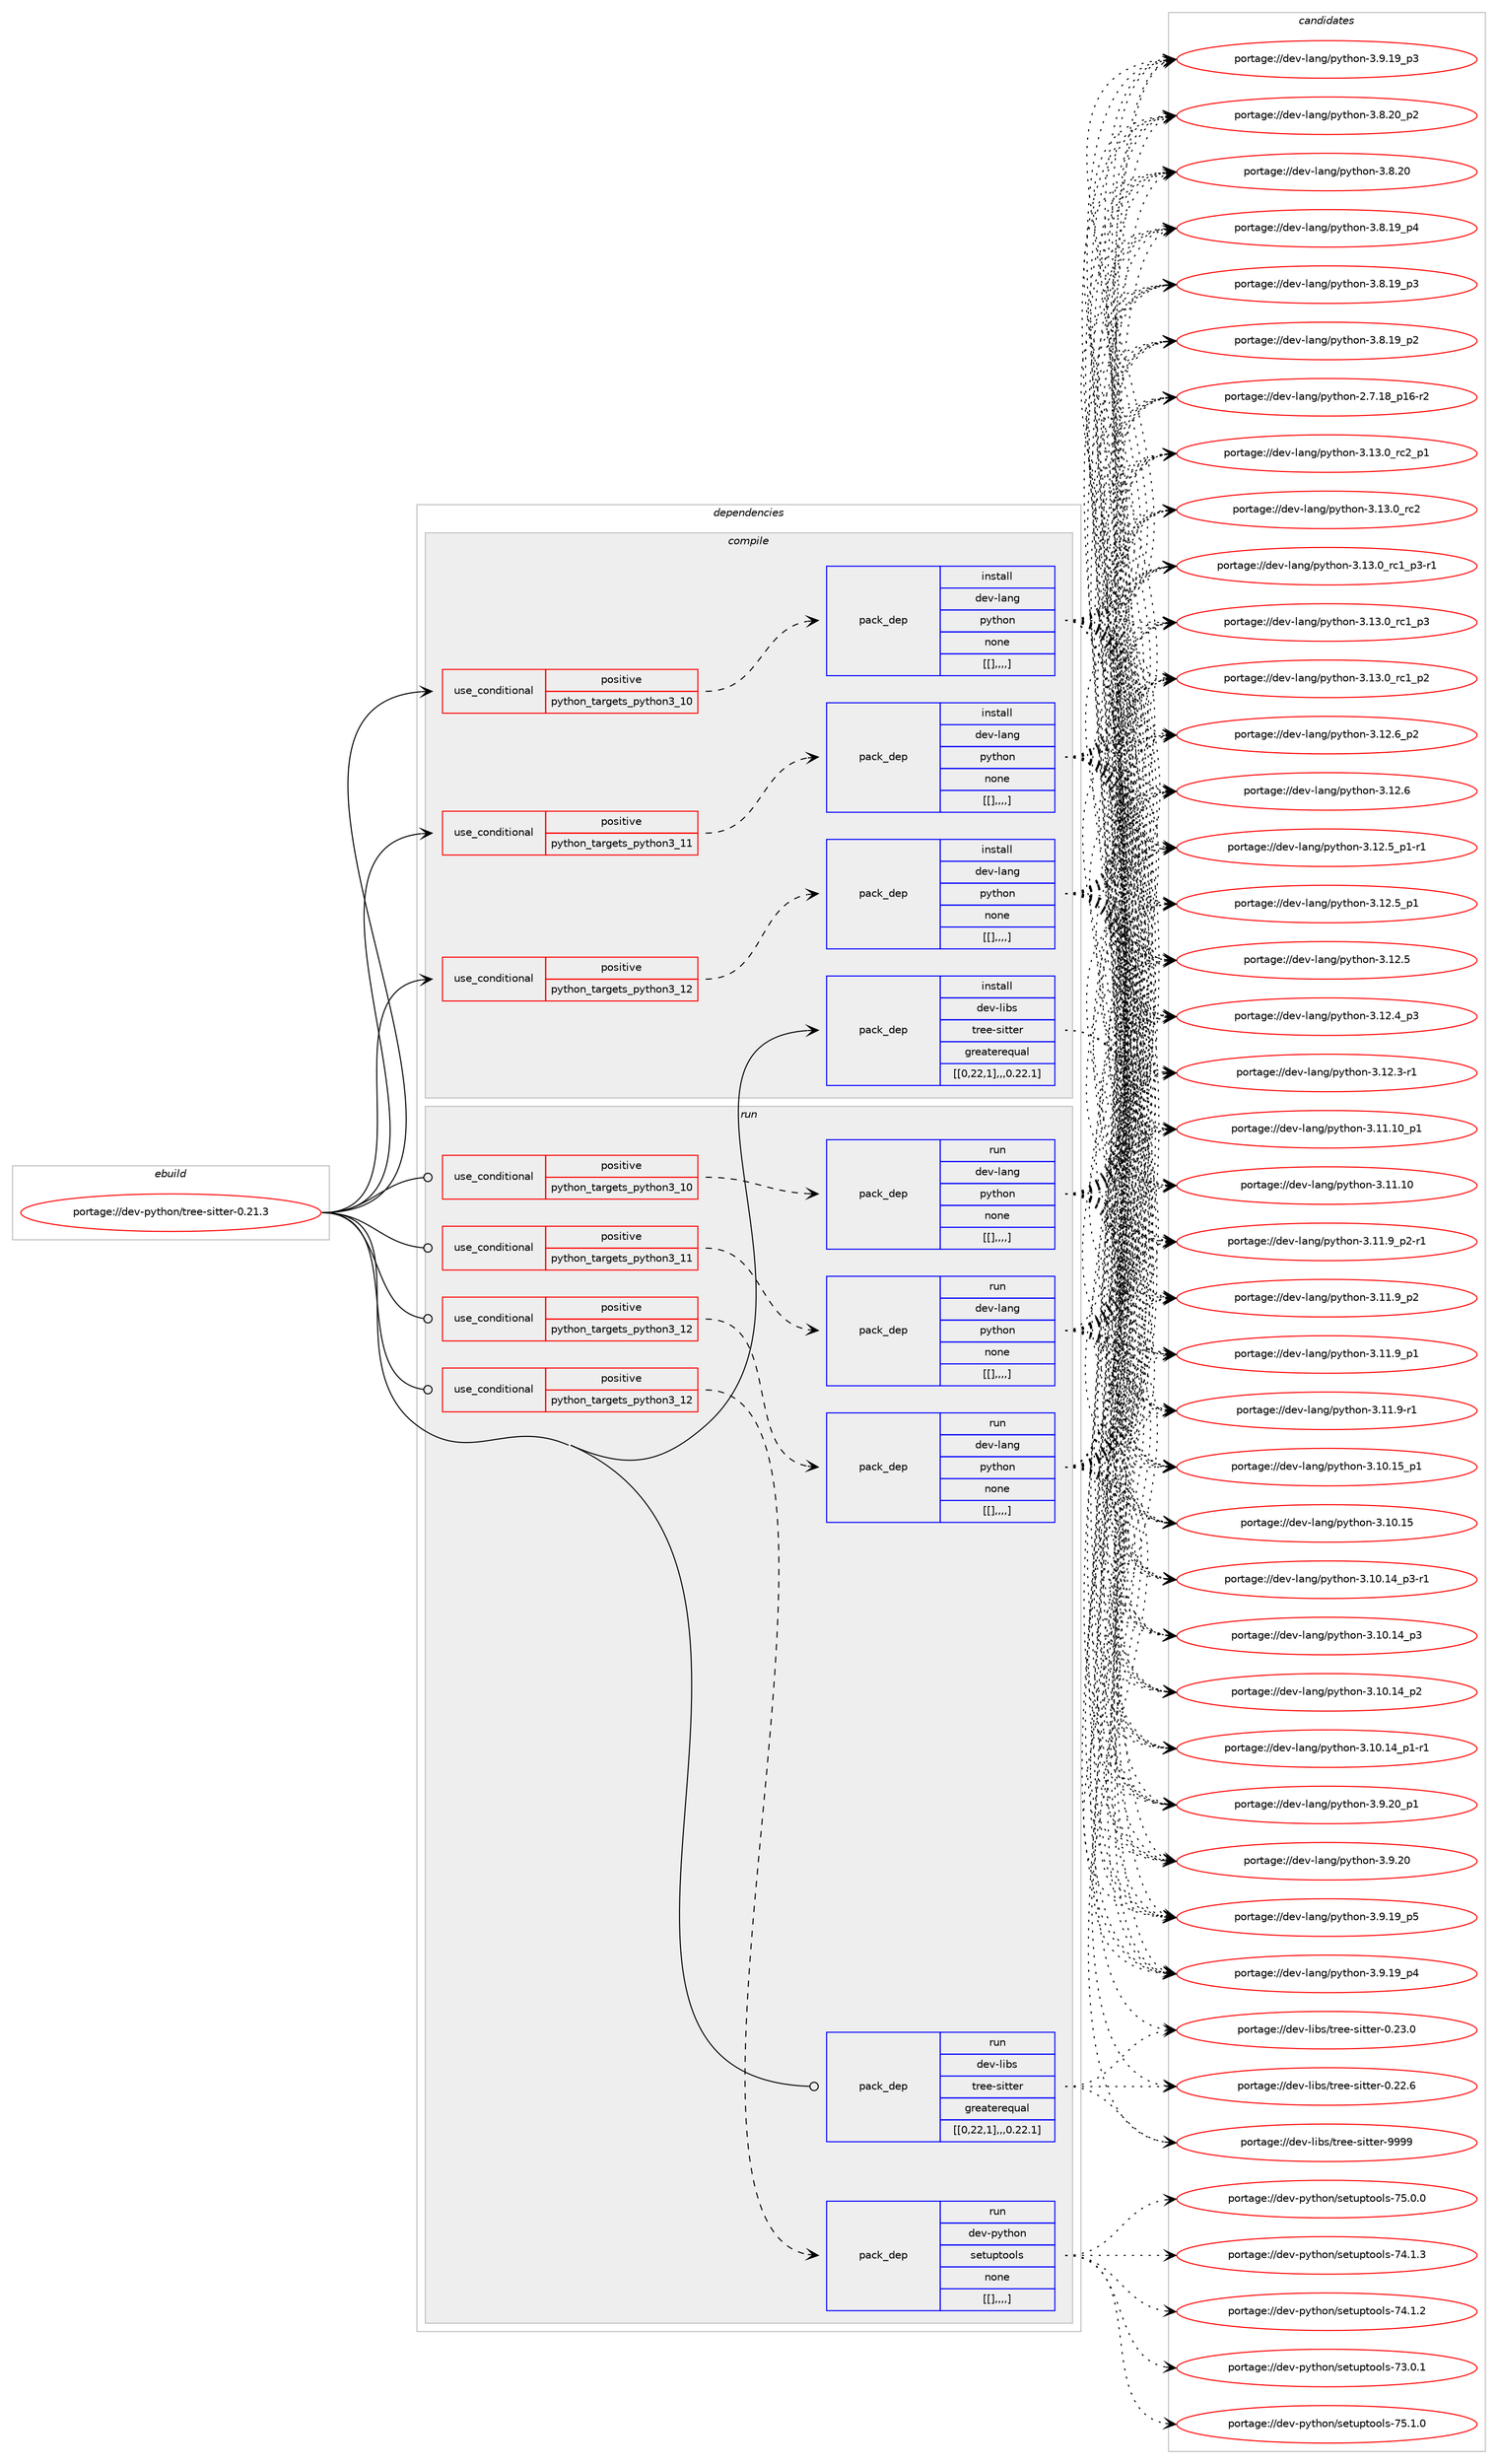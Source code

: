 digraph prolog {

# *************
# Graph options
# *************

newrank=true;
concentrate=true;
compound=true;
graph [rankdir=LR,fontname=Helvetica,fontsize=10,ranksep=1.5];#, ranksep=2.5, nodesep=0.2];
edge  [arrowhead=vee];
node  [fontname=Helvetica,fontsize=10];

# **********
# The ebuild
# **********

subgraph cluster_leftcol {
color=gray;
label=<<i>ebuild</i>>;
id [label="portage://dev-python/tree-sitter-0.21.3", color=red, width=4, href="../dev-python/tree-sitter-0.21.3.svg"];
}

# ****************
# The dependencies
# ****************

subgraph cluster_midcol {
color=gray;
label=<<i>dependencies</i>>;
subgraph cluster_compile {
fillcolor="#eeeeee";
style=filled;
label=<<i>compile</i>>;
subgraph cond42405 {
dependency169484 [label=<<TABLE BORDER="0" CELLBORDER="1" CELLSPACING="0" CELLPADDING="4"><TR><TD ROWSPAN="3" CELLPADDING="10">use_conditional</TD></TR><TR><TD>positive</TD></TR><TR><TD>python_targets_python3_10</TD></TR></TABLE>>, shape=none, color=red];
subgraph pack125816 {
dependency169485 [label=<<TABLE BORDER="0" CELLBORDER="1" CELLSPACING="0" CELLPADDING="4" WIDTH="220"><TR><TD ROWSPAN="6" CELLPADDING="30">pack_dep</TD></TR><TR><TD WIDTH="110">install</TD></TR><TR><TD>dev-lang</TD></TR><TR><TD>python</TD></TR><TR><TD>none</TD></TR><TR><TD>[[],,,,]</TD></TR></TABLE>>, shape=none, color=blue];
}
dependency169484:e -> dependency169485:w [weight=20,style="dashed",arrowhead="vee"];
}
id:e -> dependency169484:w [weight=20,style="solid",arrowhead="vee"];
subgraph cond42406 {
dependency169486 [label=<<TABLE BORDER="0" CELLBORDER="1" CELLSPACING="0" CELLPADDING="4"><TR><TD ROWSPAN="3" CELLPADDING="10">use_conditional</TD></TR><TR><TD>positive</TD></TR><TR><TD>python_targets_python3_11</TD></TR></TABLE>>, shape=none, color=red];
subgraph pack125817 {
dependency169487 [label=<<TABLE BORDER="0" CELLBORDER="1" CELLSPACING="0" CELLPADDING="4" WIDTH="220"><TR><TD ROWSPAN="6" CELLPADDING="30">pack_dep</TD></TR><TR><TD WIDTH="110">install</TD></TR><TR><TD>dev-lang</TD></TR><TR><TD>python</TD></TR><TR><TD>none</TD></TR><TR><TD>[[],,,,]</TD></TR></TABLE>>, shape=none, color=blue];
}
dependency169486:e -> dependency169487:w [weight=20,style="dashed",arrowhead="vee"];
}
id:e -> dependency169486:w [weight=20,style="solid",arrowhead="vee"];
subgraph cond42407 {
dependency169488 [label=<<TABLE BORDER="0" CELLBORDER="1" CELLSPACING="0" CELLPADDING="4"><TR><TD ROWSPAN="3" CELLPADDING="10">use_conditional</TD></TR><TR><TD>positive</TD></TR><TR><TD>python_targets_python3_12</TD></TR></TABLE>>, shape=none, color=red];
subgraph pack125818 {
dependency169489 [label=<<TABLE BORDER="0" CELLBORDER="1" CELLSPACING="0" CELLPADDING="4" WIDTH="220"><TR><TD ROWSPAN="6" CELLPADDING="30">pack_dep</TD></TR><TR><TD WIDTH="110">install</TD></TR><TR><TD>dev-lang</TD></TR><TR><TD>python</TD></TR><TR><TD>none</TD></TR><TR><TD>[[],,,,]</TD></TR></TABLE>>, shape=none, color=blue];
}
dependency169488:e -> dependency169489:w [weight=20,style="dashed",arrowhead="vee"];
}
id:e -> dependency169488:w [weight=20,style="solid",arrowhead="vee"];
subgraph pack125819 {
dependency169490 [label=<<TABLE BORDER="0" CELLBORDER="1" CELLSPACING="0" CELLPADDING="4" WIDTH="220"><TR><TD ROWSPAN="6" CELLPADDING="30">pack_dep</TD></TR><TR><TD WIDTH="110">install</TD></TR><TR><TD>dev-libs</TD></TR><TR><TD>tree-sitter</TD></TR><TR><TD>greaterequal</TD></TR><TR><TD>[[0,22,1],,,0.22.1]</TD></TR></TABLE>>, shape=none, color=blue];
}
id:e -> dependency169490:w [weight=20,style="solid",arrowhead="vee"];
}
subgraph cluster_compileandrun {
fillcolor="#eeeeee";
style=filled;
label=<<i>compile and run</i>>;
}
subgraph cluster_run {
fillcolor="#eeeeee";
style=filled;
label=<<i>run</i>>;
subgraph cond42408 {
dependency169491 [label=<<TABLE BORDER="0" CELLBORDER="1" CELLSPACING="0" CELLPADDING="4"><TR><TD ROWSPAN="3" CELLPADDING="10">use_conditional</TD></TR><TR><TD>positive</TD></TR><TR><TD>python_targets_python3_10</TD></TR></TABLE>>, shape=none, color=red];
subgraph pack125820 {
dependency169492 [label=<<TABLE BORDER="0" CELLBORDER="1" CELLSPACING="0" CELLPADDING="4" WIDTH="220"><TR><TD ROWSPAN="6" CELLPADDING="30">pack_dep</TD></TR><TR><TD WIDTH="110">run</TD></TR><TR><TD>dev-lang</TD></TR><TR><TD>python</TD></TR><TR><TD>none</TD></TR><TR><TD>[[],,,,]</TD></TR></TABLE>>, shape=none, color=blue];
}
dependency169491:e -> dependency169492:w [weight=20,style="dashed",arrowhead="vee"];
}
id:e -> dependency169491:w [weight=20,style="solid",arrowhead="odot"];
subgraph cond42409 {
dependency169493 [label=<<TABLE BORDER="0" CELLBORDER="1" CELLSPACING="0" CELLPADDING="4"><TR><TD ROWSPAN="3" CELLPADDING="10">use_conditional</TD></TR><TR><TD>positive</TD></TR><TR><TD>python_targets_python3_11</TD></TR></TABLE>>, shape=none, color=red];
subgraph pack125821 {
dependency169494 [label=<<TABLE BORDER="0" CELLBORDER="1" CELLSPACING="0" CELLPADDING="4" WIDTH="220"><TR><TD ROWSPAN="6" CELLPADDING="30">pack_dep</TD></TR><TR><TD WIDTH="110">run</TD></TR><TR><TD>dev-lang</TD></TR><TR><TD>python</TD></TR><TR><TD>none</TD></TR><TR><TD>[[],,,,]</TD></TR></TABLE>>, shape=none, color=blue];
}
dependency169493:e -> dependency169494:w [weight=20,style="dashed",arrowhead="vee"];
}
id:e -> dependency169493:w [weight=20,style="solid",arrowhead="odot"];
subgraph cond42410 {
dependency169495 [label=<<TABLE BORDER="0" CELLBORDER="1" CELLSPACING="0" CELLPADDING="4"><TR><TD ROWSPAN="3" CELLPADDING="10">use_conditional</TD></TR><TR><TD>positive</TD></TR><TR><TD>python_targets_python3_12</TD></TR></TABLE>>, shape=none, color=red];
subgraph pack125822 {
dependency169496 [label=<<TABLE BORDER="0" CELLBORDER="1" CELLSPACING="0" CELLPADDING="4" WIDTH="220"><TR><TD ROWSPAN="6" CELLPADDING="30">pack_dep</TD></TR><TR><TD WIDTH="110">run</TD></TR><TR><TD>dev-lang</TD></TR><TR><TD>python</TD></TR><TR><TD>none</TD></TR><TR><TD>[[],,,,]</TD></TR></TABLE>>, shape=none, color=blue];
}
dependency169495:e -> dependency169496:w [weight=20,style="dashed",arrowhead="vee"];
}
id:e -> dependency169495:w [weight=20,style="solid",arrowhead="odot"];
subgraph cond42411 {
dependency169497 [label=<<TABLE BORDER="0" CELLBORDER="1" CELLSPACING="0" CELLPADDING="4"><TR><TD ROWSPAN="3" CELLPADDING="10">use_conditional</TD></TR><TR><TD>positive</TD></TR><TR><TD>python_targets_python3_12</TD></TR></TABLE>>, shape=none, color=red];
subgraph pack125823 {
dependency169498 [label=<<TABLE BORDER="0" CELLBORDER="1" CELLSPACING="0" CELLPADDING="4" WIDTH="220"><TR><TD ROWSPAN="6" CELLPADDING="30">pack_dep</TD></TR><TR><TD WIDTH="110">run</TD></TR><TR><TD>dev-python</TD></TR><TR><TD>setuptools</TD></TR><TR><TD>none</TD></TR><TR><TD>[[],,,,]</TD></TR></TABLE>>, shape=none, color=blue];
}
dependency169497:e -> dependency169498:w [weight=20,style="dashed",arrowhead="vee"];
}
id:e -> dependency169497:w [weight=20,style="solid",arrowhead="odot"];
subgraph pack125824 {
dependency169499 [label=<<TABLE BORDER="0" CELLBORDER="1" CELLSPACING="0" CELLPADDING="4" WIDTH="220"><TR><TD ROWSPAN="6" CELLPADDING="30">pack_dep</TD></TR><TR><TD WIDTH="110">run</TD></TR><TR><TD>dev-libs</TD></TR><TR><TD>tree-sitter</TD></TR><TR><TD>greaterequal</TD></TR><TR><TD>[[0,22,1],,,0.22.1]</TD></TR></TABLE>>, shape=none, color=blue];
}
id:e -> dependency169499:w [weight=20,style="solid",arrowhead="odot"];
}
}

# **************
# The candidates
# **************

subgraph cluster_choices {
rank=same;
color=gray;
label=<<i>candidates</i>>;

subgraph choice125816 {
color=black;
nodesep=1;
choice100101118451089711010347112121116104111110455146495146489511499509511249 [label="portage://dev-lang/python-3.13.0_rc2_p1", color=red, width=4,href="../dev-lang/python-3.13.0_rc2_p1.svg"];
choice10010111845108971101034711212111610411111045514649514648951149950 [label="portage://dev-lang/python-3.13.0_rc2", color=red, width=4,href="../dev-lang/python-3.13.0_rc2.svg"];
choice1001011184510897110103471121211161041111104551464951464895114994995112514511449 [label="portage://dev-lang/python-3.13.0_rc1_p3-r1", color=red, width=4,href="../dev-lang/python-3.13.0_rc1_p3-r1.svg"];
choice100101118451089711010347112121116104111110455146495146489511499499511251 [label="portage://dev-lang/python-3.13.0_rc1_p3", color=red, width=4,href="../dev-lang/python-3.13.0_rc1_p3.svg"];
choice100101118451089711010347112121116104111110455146495146489511499499511250 [label="portage://dev-lang/python-3.13.0_rc1_p2", color=red, width=4,href="../dev-lang/python-3.13.0_rc1_p2.svg"];
choice100101118451089711010347112121116104111110455146495046549511250 [label="portage://dev-lang/python-3.12.6_p2", color=red, width=4,href="../dev-lang/python-3.12.6_p2.svg"];
choice10010111845108971101034711212111610411111045514649504654 [label="portage://dev-lang/python-3.12.6", color=red, width=4,href="../dev-lang/python-3.12.6.svg"];
choice1001011184510897110103471121211161041111104551464950465395112494511449 [label="portage://dev-lang/python-3.12.5_p1-r1", color=red, width=4,href="../dev-lang/python-3.12.5_p1-r1.svg"];
choice100101118451089711010347112121116104111110455146495046539511249 [label="portage://dev-lang/python-3.12.5_p1", color=red, width=4,href="../dev-lang/python-3.12.5_p1.svg"];
choice10010111845108971101034711212111610411111045514649504653 [label="portage://dev-lang/python-3.12.5", color=red, width=4,href="../dev-lang/python-3.12.5.svg"];
choice100101118451089711010347112121116104111110455146495046529511251 [label="portage://dev-lang/python-3.12.4_p3", color=red, width=4,href="../dev-lang/python-3.12.4_p3.svg"];
choice100101118451089711010347112121116104111110455146495046514511449 [label="portage://dev-lang/python-3.12.3-r1", color=red, width=4,href="../dev-lang/python-3.12.3-r1.svg"];
choice10010111845108971101034711212111610411111045514649494649489511249 [label="portage://dev-lang/python-3.11.10_p1", color=red, width=4,href="../dev-lang/python-3.11.10_p1.svg"];
choice1001011184510897110103471121211161041111104551464949464948 [label="portage://dev-lang/python-3.11.10", color=red, width=4,href="../dev-lang/python-3.11.10.svg"];
choice1001011184510897110103471121211161041111104551464949465795112504511449 [label="portage://dev-lang/python-3.11.9_p2-r1", color=red, width=4,href="../dev-lang/python-3.11.9_p2-r1.svg"];
choice100101118451089711010347112121116104111110455146494946579511250 [label="portage://dev-lang/python-3.11.9_p2", color=red, width=4,href="../dev-lang/python-3.11.9_p2.svg"];
choice100101118451089711010347112121116104111110455146494946579511249 [label="portage://dev-lang/python-3.11.9_p1", color=red, width=4,href="../dev-lang/python-3.11.9_p1.svg"];
choice100101118451089711010347112121116104111110455146494946574511449 [label="portage://dev-lang/python-3.11.9-r1", color=red, width=4,href="../dev-lang/python-3.11.9-r1.svg"];
choice10010111845108971101034711212111610411111045514649484649539511249 [label="portage://dev-lang/python-3.10.15_p1", color=red, width=4,href="../dev-lang/python-3.10.15_p1.svg"];
choice1001011184510897110103471121211161041111104551464948464953 [label="portage://dev-lang/python-3.10.15", color=red, width=4,href="../dev-lang/python-3.10.15.svg"];
choice100101118451089711010347112121116104111110455146494846495295112514511449 [label="portage://dev-lang/python-3.10.14_p3-r1", color=red, width=4,href="../dev-lang/python-3.10.14_p3-r1.svg"];
choice10010111845108971101034711212111610411111045514649484649529511251 [label="portage://dev-lang/python-3.10.14_p3", color=red, width=4,href="../dev-lang/python-3.10.14_p3.svg"];
choice10010111845108971101034711212111610411111045514649484649529511250 [label="portage://dev-lang/python-3.10.14_p2", color=red, width=4,href="../dev-lang/python-3.10.14_p2.svg"];
choice100101118451089711010347112121116104111110455146494846495295112494511449 [label="portage://dev-lang/python-3.10.14_p1-r1", color=red, width=4,href="../dev-lang/python-3.10.14_p1-r1.svg"];
choice100101118451089711010347112121116104111110455146574650489511249 [label="portage://dev-lang/python-3.9.20_p1", color=red, width=4,href="../dev-lang/python-3.9.20_p1.svg"];
choice10010111845108971101034711212111610411111045514657465048 [label="portage://dev-lang/python-3.9.20", color=red, width=4,href="../dev-lang/python-3.9.20.svg"];
choice100101118451089711010347112121116104111110455146574649579511253 [label="portage://dev-lang/python-3.9.19_p5", color=red, width=4,href="../dev-lang/python-3.9.19_p5.svg"];
choice100101118451089711010347112121116104111110455146574649579511252 [label="portage://dev-lang/python-3.9.19_p4", color=red, width=4,href="../dev-lang/python-3.9.19_p4.svg"];
choice100101118451089711010347112121116104111110455146574649579511251 [label="portage://dev-lang/python-3.9.19_p3", color=red, width=4,href="../dev-lang/python-3.9.19_p3.svg"];
choice100101118451089711010347112121116104111110455146564650489511250 [label="portage://dev-lang/python-3.8.20_p2", color=red, width=4,href="../dev-lang/python-3.8.20_p2.svg"];
choice10010111845108971101034711212111610411111045514656465048 [label="portage://dev-lang/python-3.8.20", color=red, width=4,href="../dev-lang/python-3.8.20.svg"];
choice100101118451089711010347112121116104111110455146564649579511252 [label="portage://dev-lang/python-3.8.19_p4", color=red, width=4,href="../dev-lang/python-3.8.19_p4.svg"];
choice100101118451089711010347112121116104111110455146564649579511251 [label="portage://dev-lang/python-3.8.19_p3", color=red, width=4,href="../dev-lang/python-3.8.19_p3.svg"];
choice100101118451089711010347112121116104111110455146564649579511250 [label="portage://dev-lang/python-3.8.19_p2", color=red, width=4,href="../dev-lang/python-3.8.19_p2.svg"];
choice100101118451089711010347112121116104111110455046554649569511249544511450 [label="portage://dev-lang/python-2.7.18_p16-r2", color=red, width=4,href="../dev-lang/python-2.7.18_p16-r2.svg"];
dependency169485:e -> choice100101118451089711010347112121116104111110455146495146489511499509511249:w [style=dotted,weight="100"];
dependency169485:e -> choice10010111845108971101034711212111610411111045514649514648951149950:w [style=dotted,weight="100"];
dependency169485:e -> choice1001011184510897110103471121211161041111104551464951464895114994995112514511449:w [style=dotted,weight="100"];
dependency169485:e -> choice100101118451089711010347112121116104111110455146495146489511499499511251:w [style=dotted,weight="100"];
dependency169485:e -> choice100101118451089711010347112121116104111110455146495146489511499499511250:w [style=dotted,weight="100"];
dependency169485:e -> choice100101118451089711010347112121116104111110455146495046549511250:w [style=dotted,weight="100"];
dependency169485:e -> choice10010111845108971101034711212111610411111045514649504654:w [style=dotted,weight="100"];
dependency169485:e -> choice1001011184510897110103471121211161041111104551464950465395112494511449:w [style=dotted,weight="100"];
dependency169485:e -> choice100101118451089711010347112121116104111110455146495046539511249:w [style=dotted,weight="100"];
dependency169485:e -> choice10010111845108971101034711212111610411111045514649504653:w [style=dotted,weight="100"];
dependency169485:e -> choice100101118451089711010347112121116104111110455146495046529511251:w [style=dotted,weight="100"];
dependency169485:e -> choice100101118451089711010347112121116104111110455146495046514511449:w [style=dotted,weight="100"];
dependency169485:e -> choice10010111845108971101034711212111610411111045514649494649489511249:w [style=dotted,weight="100"];
dependency169485:e -> choice1001011184510897110103471121211161041111104551464949464948:w [style=dotted,weight="100"];
dependency169485:e -> choice1001011184510897110103471121211161041111104551464949465795112504511449:w [style=dotted,weight="100"];
dependency169485:e -> choice100101118451089711010347112121116104111110455146494946579511250:w [style=dotted,weight="100"];
dependency169485:e -> choice100101118451089711010347112121116104111110455146494946579511249:w [style=dotted,weight="100"];
dependency169485:e -> choice100101118451089711010347112121116104111110455146494946574511449:w [style=dotted,weight="100"];
dependency169485:e -> choice10010111845108971101034711212111610411111045514649484649539511249:w [style=dotted,weight="100"];
dependency169485:e -> choice1001011184510897110103471121211161041111104551464948464953:w [style=dotted,weight="100"];
dependency169485:e -> choice100101118451089711010347112121116104111110455146494846495295112514511449:w [style=dotted,weight="100"];
dependency169485:e -> choice10010111845108971101034711212111610411111045514649484649529511251:w [style=dotted,weight="100"];
dependency169485:e -> choice10010111845108971101034711212111610411111045514649484649529511250:w [style=dotted,weight="100"];
dependency169485:e -> choice100101118451089711010347112121116104111110455146494846495295112494511449:w [style=dotted,weight="100"];
dependency169485:e -> choice100101118451089711010347112121116104111110455146574650489511249:w [style=dotted,weight="100"];
dependency169485:e -> choice10010111845108971101034711212111610411111045514657465048:w [style=dotted,weight="100"];
dependency169485:e -> choice100101118451089711010347112121116104111110455146574649579511253:w [style=dotted,weight="100"];
dependency169485:e -> choice100101118451089711010347112121116104111110455146574649579511252:w [style=dotted,weight="100"];
dependency169485:e -> choice100101118451089711010347112121116104111110455146574649579511251:w [style=dotted,weight="100"];
dependency169485:e -> choice100101118451089711010347112121116104111110455146564650489511250:w [style=dotted,weight="100"];
dependency169485:e -> choice10010111845108971101034711212111610411111045514656465048:w [style=dotted,weight="100"];
dependency169485:e -> choice100101118451089711010347112121116104111110455146564649579511252:w [style=dotted,weight="100"];
dependency169485:e -> choice100101118451089711010347112121116104111110455146564649579511251:w [style=dotted,weight="100"];
dependency169485:e -> choice100101118451089711010347112121116104111110455146564649579511250:w [style=dotted,weight="100"];
dependency169485:e -> choice100101118451089711010347112121116104111110455046554649569511249544511450:w [style=dotted,weight="100"];
}
subgraph choice125817 {
color=black;
nodesep=1;
choice100101118451089711010347112121116104111110455146495146489511499509511249 [label="portage://dev-lang/python-3.13.0_rc2_p1", color=red, width=4,href="../dev-lang/python-3.13.0_rc2_p1.svg"];
choice10010111845108971101034711212111610411111045514649514648951149950 [label="portage://dev-lang/python-3.13.0_rc2", color=red, width=4,href="../dev-lang/python-3.13.0_rc2.svg"];
choice1001011184510897110103471121211161041111104551464951464895114994995112514511449 [label="portage://dev-lang/python-3.13.0_rc1_p3-r1", color=red, width=4,href="../dev-lang/python-3.13.0_rc1_p3-r1.svg"];
choice100101118451089711010347112121116104111110455146495146489511499499511251 [label="portage://dev-lang/python-3.13.0_rc1_p3", color=red, width=4,href="../dev-lang/python-3.13.0_rc1_p3.svg"];
choice100101118451089711010347112121116104111110455146495146489511499499511250 [label="portage://dev-lang/python-3.13.0_rc1_p2", color=red, width=4,href="../dev-lang/python-3.13.0_rc1_p2.svg"];
choice100101118451089711010347112121116104111110455146495046549511250 [label="portage://dev-lang/python-3.12.6_p2", color=red, width=4,href="../dev-lang/python-3.12.6_p2.svg"];
choice10010111845108971101034711212111610411111045514649504654 [label="portage://dev-lang/python-3.12.6", color=red, width=4,href="../dev-lang/python-3.12.6.svg"];
choice1001011184510897110103471121211161041111104551464950465395112494511449 [label="portage://dev-lang/python-3.12.5_p1-r1", color=red, width=4,href="../dev-lang/python-3.12.5_p1-r1.svg"];
choice100101118451089711010347112121116104111110455146495046539511249 [label="portage://dev-lang/python-3.12.5_p1", color=red, width=4,href="../dev-lang/python-3.12.5_p1.svg"];
choice10010111845108971101034711212111610411111045514649504653 [label="portage://dev-lang/python-3.12.5", color=red, width=4,href="../dev-lang/python-3.12.5.svg"];
choice100101118451089711010347112121116104111110455146495046529511251 [label="portage://dev-lang/python-3.12.4_p3", color=red, width=4,href="../dev-lang/python-3.12.4_p3.svg"];
choice100101118451089711010347112121116104111110455146495046514511449 [label="portage://dev-lang/python-3.12.3-r1", color=red, width=4,href="../dev-lang/python-3.12.3-r1.svg"];
choice10010111845108971101034711212111610411111045514649494649489511249 [label="portage://dev-lang/python-3.11.10_p1", color=red, width=4,href="../dev-lang/python-3.11.10_p1.svg"];
choice1001011184510897110103471121211161041111104551464949464948 [label="portage://dev-lang/python-3.11.10", color=red, width=4,href="../dev-lang/python-3.11.10.svg"];
choice1001011184510897110103471121211161041111104551464949465795112504511449 [label="portage://dev-lang/python-3.11.9_p2-r1", color=red, width=4,href="../dev-lang/python-3.11.9_p2-r1.svg"];
choice100101118451089711010347112121116104111110455146494946579511250 [label="portage://dev-lang/python-3.11.9_p2", color=red, width=4,href="../dev-lang/python-3.11.9_p2.svg"];
choice100101118451089711010347112121116104111110455146494946579511249 [label="portage://dev-lang/python-3.11.9_p1", color=red, width=4,href="../dev-lang/python-3.11.9_p1.svg"];
choice100101118451089711010347112121116104111110455146494946574511449 [label="portage://dev-lang/python-3.11.9-r1", color=red, width=4,href="../dev-lang/python-3.11.9-r1.svg"];
choice10010111845108971101034711212111610411111045514649484649539511249 [label="portage://dev-lang/python-3.10.15_p1", color=red, width=4,href="../dev-lang/python-3.10.15_p1.svg"];
choice1001011184510897110103471121211161041111104551464948464953 [label="portage://dev-lang/python-3.10.15", color=red, width=4,href="../dev-lang/python-3.10.15.svg"];
choice100101118451089711010347112121116104111110455146494846495295112514511449 [label="portage://dev-lang/python-3.10.14_p3-r1", color=red, width=4,href="../dev-lang/python-3.10.14_p3-r1.svg"];
choice10010111845108971101034711212111610411111045514649484649529511251 [label="portage://dev-lang/python-3.10.14_p3", color=red, width=4,href="../dev-lang/python-3.10.14_p3.svg"];
choice10010111845108971101034711212111610411111045514649484649529511250 [label="portage://dev-lang/python-3.10.14_p2", color=red, width=4,href="../dev-lang/python-3.10.14_p2.svg"];
choice100101118451089711010347112121116104111110455146494846495295112494511449 [label="portage://dev-lang/python-3.10.14_p1-r1", color=red, width=4,href="../dev-lang/python-3.10.14_p1-r1.svg"];
choice100101118451089711010347112121116104111110455146574650489511249 [label="portage://dev-lang/python-3.9.20_p1", color=red, width=4,href="../dev-lang/python-3.9.20_p1.svg"];
choice10010111845108971101034711212111610411111045514657465048 [label="portage://dev-lang/python-3.9.20", color=red, width=4,href="../dev-lang/python-3.9.20.svg"];
choice100101118451089711010347112121116104111110455146574649579511253 [label="portage://dev-lang/python-3.9.19_p5", color=red, width=4,href="../dev-lang/python-3.9.19_p5.svg"];
choice100101118451089711010347112121116104111110455146574649579511252 [label="portage://dev-lang/python-3.9.19_p4", color=red, width=4,href="../dev-lang/python-3.9.19_p4.svg"];
choice100101118451089711010347112121116104111110455146574649579511251 [label="portage://dev-lang/python-3.9.19_p3", color=red, width=4,href="../dev-lang/python-3.9.19_p3.svg"];
choice100101118451089711010347112121116104111110455146564650489511250 [label="portage://dev-lang/python-3.8.20_p2", color=red, width=4,href="../dev-lang/python-3.8.20_p2.svg"];
choice10010111845108971101034711212111610411111045514656465048 [label="portage://dev-lang/python-3.8.20", color=red, width=4,href="../dev-lang/python-3.8.20.svg"];
choice100101118451089711010347112121116104111110455146564649579511252 [label="portage://dev-lang/python-3.8.19_p4", color=red, width=4,href="../dev-lang/python-3.8.19_p4.svg"];
choice100101118451089711010347112121116104111110455146564649579511251 [label="portage://dev-lang/python-3.8.19_p3", color=red, width=4,href="../dev-lang/python-3.8.19_p3.svg"];
choice100101118451089711010347112121116104111110455146564649579511250 [label="portage://dev-lang/python-3.8.19_p2", color=red, width=4,href="../dev-lang/python-3.8.19_p2.svg"];
choice100101118451089711010347112121116104111110455046554649569511249544511450 [label="portage://dev-lang/python-2.7.18_p16-r2", color=red, width=4,href="../dev-lang/python-2.7.18_p16-r2.svg"];
dependency169487:e -> choice100101118451089711010347112121116104111110455146495146489511499509511249:w [style=dotted,weight="100"];
dependency169487:e -> choice10010111845108971101034711212111610411111045514649514648951149950:w [style=dotted,weight="100"];
dependency169487:e -> choice1001011184510897110103471121211161041111104551464951464895114994995112514511449:w [style=dotted,weight="100"];
dependency169487:e -> choice100101118451089711010347112121116104111110455146495146489511499499511251:w [style=dotted,weight="100"];
dependency169487:e -> choice100101118451089711010347112121116104111110455146495146489511499499511250:w [style=dotted,weight="100"];
dependency169487:e -> choice100101118451089711010347112121116104111110455146495046549511250:w [style=dotted,weight="100"];
dependency169487:e -> choice10010111845108971101034711212111610411111045514649504654:w [style=dotted,weight="100"];
dependency169487:e -> choice1001011184510897110103471121211161041111104551464950465395112494511449:w [style=dotted,weight="100"];
dependency169487:e -> choice100101118451089711010347112121116104111110455146495046539511249:w [style=dotted,weight="100"];
dependency169487:e -> choice10010111845108971101034711212111610411111045514649504653:w [style=dotted,weight="100"];
dependency169487:e -> choice100101118451089711010347112121116104111110455146495046529511251:w [style=dotted,weight="100"];
dependency169487:e -> choice100101118451089711010347112121116104111110455146495046514511449:w [style=dotted,weight="100"];
dependency169487:e -> choice10010111845108971101034711212111610411111045514649494649489511249:w [style=dotted,weight="100"];
dependency169487:e -> choice1001011184510897110103471121211161041111104551464949464948:w [style=dotted,weight="100"];
dependency169487:e -> choice1001011184510897110103471121211161041111104551464949465795112504511449:w [style=dotted,weight="100"];
dependency169487:e -> choice100101118451089711010347112121116104111110455146494946579511250:w [style=dotted,weight="100"];
dependency169487:e -> choice100101118451089711010347112121116104111110455146494946579511249:w [style=dotted,weight="100"];
dependency169487:e -> choice100101118451089711010347112121116104111110455146494946574511449:w [style=dotted,weight="100"];
dependency169487:e -> choice10010111845108971101034711212111610411111045514649484649539511249:w [style=dotted,weight="100"];
dependency169487:e -> choice1001011184510897110103471121211161041111104551464948464953:w [style=dotted,weight="100"];
dependency169487:e -> choice100101118451089711010347112121116104111110455146494846495295112514511449:w [style=dotted,weight="100"];
dependency169487:e -> choice10010111845108971101034711212111610411111045514649484649529511251:w [style=dotted,weight="100"];
dependency169487:e -> choice10010111845108971101034711212111610411111045514649484649529511250:w [style=dotted,weight="100"];
dependency169487:e -> choice100101118451089711010347112121116104111110455146494846495295112494511449:w [style=dotted,weight="100"];
dependency169487:e -> choice100101118451089711010347112121116104111110455146574650489511249:w [style=dotted,weight="100"];
dependency169487:e -> choice10010111845108971101034711212111610411111045514657465048:w [style=dotted,weight="100"];
dependency169487:e -> choice100101118451089711010347112121116104111110455146574649579511253:w [style=dotted,weight="100"];
dependency169487:e -> choice100101118451089711010347112121116104111110455146574649579511252:w [style=dotted,weight="100"];
dependency169487:e -> choice100101118451089711010347112121116104111110455146574649579511251:w [style=dotted,weight="100"];
dependency169487:e -> choice100101118451089711010347112121116104111110455146564650489511250:w [style=dotted,weight="100"];
dependency169487:e -> choice10010111845108971101034711212111610411111045514656465048:w [style=dotted,weight="100"];
dependency169487:e -> choice100101118451089711010347112121116104111110455146564649579511252:w [style=dotted,weight="100"];
dependency169487:e -> choice100101118451089711010347112121116104111110455146564649579511251:w [style=dotted,weight="100"];
dependency169487:e -> choice100101118451089711010347112121116104111110455146564649579511250:w [style=dotted,weight="100"];
dependency169487:e -> choice100101118451089711010347112121116104111110455046554649569511249544511450:w [style=dotted,weight="100"];
}
subgraph choice125818 {
color=black;
nodesep=1;
choice100101118451089711010347112121116104111110455146495146489511499509511249 [label="portage://dev-lang/python-3.13.0_rc2_p1", color=red, width=4,href="../dev-lang/python-3.13.0_rc2_p1.svg"];
choice10010111845108971101034711212111610411111045514649514648951149950 [label="portage://dev-lang/python-3.13.0_rc2", color=red, width=4,href="../dev-lang/python-3.13.0_rc2.svg"];
choice1001011184510897110103471121211161041111104551464951464895114994995112514511449 [label="portage://dev-lang/python-3.13.0_rc1_p3-r1", color=red, width=4,href="../dev-lang/python-3.13.0_rc1_p3-r1.svg"];
choice100101118451089711010347112121116104111110455146495146489511499499511251 [label="portage://dev-lang/python-3.13.0_rc1_p3", color=red, width=4,href="../dev-lang/python-3.13.0_rc1_p3.svg"];
choice100101118451089711010347112121116104111110455146495146489511499499511250 [label="portage://dev-lang/python-3.13.0_rc1_p2", color=red, width=4,href="../dev-lang/python-3.13.0_rc1_p2.svg"];
choice100101118451089711010347112121116104111110455146495046549511250 [label="portage://dev-lang/python-3.12.6_p2", color=red, width=4,href="../dev-lang/python-3.12.6_p2.svg"];
choice10010111845108971101034711212111610411111045514649504654 [label="portage://dev-lang/python-3.12.6", color=red, width=4,href="../dev-lang/python-3.12.6.svg"];
choice1001011184510897110103471121211161041111104551464950465395112494511449 [label="portage://dev-lang/python-3.12.5_p1-r1", color=red, width=4,href="../dev-lang/python-3.12.5_p1-r1.svg"];
choice100101118451089711010347112121116104111110455146495046539511249 [label="portage://dev-lang/python-3.12.5_p1", color=red, width=4,href="../dev-lang/python-3.12.5_p1.svg"];
choice10010111845108971101034711212111610411111045514649504653 [label="portage://dev-lang/python-3.12.5", color=red, width=4,href="../dev-lang/python-3.12.5.svg"];
choice100101118451089711010347112121116104111110455146495046529511251 [label="portage://dev-lang/python-3.12.4_p3", color=red, width=4,href="../dev-lang/python-3.12.4_p3.svg"];
choice100101118451089711010347112121116104111110455146495046514511449 [label="portage://dev-lang/python-3.12.3-r1", color=red, width=4,href="../dev-lang/python-3.12.3-r1.svg"];
choice10010111845108971101034711212111610411111045514649494649489511249 [label="portage://dev-lang/python-3.11.10_p1", color=red, width=4,href="../dev-lang/python-3.11.10_p1.svg"];
choice1001011184510897110103471121211161041111104551464949464948 [label="portage://dev-lang/python-3.11.10", color=red, width=4,href="../dev-lang/python-3.11.10.svg"];
choice1001011184510897110103471121211161041111104551464949465795112504511449 [label="portage://dev-lang/python-3.11.9_p2-r1", color=red, width=4,href="../dev-lang/python-3.11.9_p2-r1.svg"];
choice100101118451089711010347112121116104111110455146494946579511250 [label="portage://dev-lang/python-3.11.9_p2", color=red, width=4,href="../dev-lang/python-3.11.9_p2.svg"];
choice100101118451089711010347112121116104111110455146494946579511249 [label="portage://dev-lang/python-3.11.9_p1", color=red, width=4,href="../dev-lang/python-3.11.9_p1.svg"];
choice100101118451089711010347112121116104111110455146494946574511449 [label="portage://dev-lang/python-3.11.9-r1", color=red, width=4,href="../dev-lang/python-3.11.9-r1.svg"];
choice10010111845108971101034711212111610411111045514649484649539511249 [label="portage://dev-lang/python-3.10.15_p1", color=red, width=4,href="../dev-lang/python-3.10.15_p1.svg"];
choice1001011184510897110103471121211161041111104551464948464953 [label="portage://dev-lang/python-3.10.15", color=red, width=4,href="../dev-lang/python-3.10.15.svg"];
choice100101118451089711010347112121116104111110455146494846495295112514511449 [label="portage://dev-lang/python-3.10.14_p3-r1", color=red, width=4,href="../dev-lang/python-3.10.14_p3-r1.svg"];
choice10010111845108971101034711212111610411111045514649484649529511251 [label="portage://dev-lang/python-3.10.14_p3", color=red, width=4,href="../dev-lang/python-3.10.14_p3.svg"];
choice10010111845108971101034711212111610411111045514649484649529511250 [label="portage://dev-lang/python-3.10.14_p2", color=red, width=4,href="../dev-lang/python-3.10.14_p2.svg"];
choice100101118451089711010347112121116104111110455146494846495295112494511449 [label="portage://dev-lang/python-3.10.14_p1-r1", color=red, width=4,href="../dev-lang/python-3.10.14_p1-r1.svg"];
choice100101118451089711010347112121116104111110455146574650489511249 [label="portage://dev-lang/python-3.9.20_p1", color=red, width=4,href="../dev-lang/python-3.9.20_p1.svg"];
choice10010111845108971101034711212111610411111045514657465048 [label="portage://dev-lang/python-3.9.20", color=red, width=4,href="../dev-lang/python-3.9.20.svg"];
choice100101118451089711010347112121116104111110455146574649579511253 [label="portage://dev-lang/python-3.9.19_p5", color=red, width=4,href="../dev-lang/python-3.9.19_p5.svg"];
choice100101118451089711010347112121116104111110455146574649579511252 [label="portage://dev-lang/python-3.9.19_p4", color=red, width=4,href="../dev-lang/python-3.9.19_p4.svg"];
choice100101118451089711010347112121116104111110455146574649579511251 [label="portage://dev-lang/python-3.9.19_p3", color=red, width=4,href="../dev-lang/python-3.9.19_p3.svg"];
choice100101118451089711010347112121116104111110455146564650489511250 [label="portage://dev-lang/python-3.8.20_p2", color=red, width=4,href="../dev-lang/python-3.8.20_p2.svg"];
choice10010111845108971101034711212111610411111045514656465048 [label="portage://dev-lang/python-3.8.20", color=red, width=4,href="../dev-lang/python-3.8.20.svg"];
choice100101118451089711010347112121116104111110455146564649579511252 [label="portage://dev-lang/python-3.8.19_p4", color=red, width=4,href="../dev-lang/python-3.8.19_p4.svg"];
choice100101118451089711010347112121116104111110455146564649579511251 [label="portage://dev-lang/python-3.8.19_p3", color=red, width=4,href="../dev-lang/python-3.8.19_p3.svg"];
choice100101118451089711010347112121116104111110455146564649579511250 [label="portage://dev-lang/python-3.8.19_p2", color=red, width=4,href="../dev-lang/python-3.8.19_p2.svg"];
choice100101118451089711010347112121116104111110455046554649569511249544511450 [label="portage://dev-lang/python-2.7.18_p16-r2", color=red, width=4,href="../dev-lang/python-2.7.18_p16-r2.svg"];
dependency169489:e -> choice100101118451089711010347112121116104111110455146495146489511499509511249:w [style=dotted,weight="100"];
dependency169489:e -> choice10010111845108971101034711212111610411111045514649514648951149950:w [style=dotted,weight="100"];
dependency169489:e -> choice1001011184510897110103471121211161041111104551464951464895114994995112514511449:w [style=dotted,weight="100"];
dependency169489:e -> choice100101118451089711010347112121116104111110455146495146489511499499511251:w [style=dotted,weight="100"];
dependency169489:e -> choice100101118451089711010347112121116104111110455146495146489511499499511250:w [style=dotted,weight="100"];
dependency169489:e -> choice100101118451089711010347112121116104111110455146495046549511250:w [style=dotted,weight="100"];
dependency169489:e -> choice10010111845108971101034711212111610411111045514649504654:w [style=dotted,weight="100"];
dependency169489:e -> choice1001011184510897110103471121211161041111104551464950465395112494511449:w [style=dotted,weight="100"];
dependency169489:e -> choice100101118451089711010347112121116104111110455146495046539511249:w [style=dotted,weight="100"];
dependency169489:e -> choice10010111845108971101034711212111610411111045514649504653:w [style=dotted,weight="100"];
dependency169489:e -> choice100101118451089711010347112121116104111110455146495046529511251:w [style=dotted,weight="100"];
dependency169489:e -> choice100101118451089711010347112121116104111110455146495046514511449:w [style=dotted,weight="100"];
dependency169489:e -> choice10010111845108971101034711212111610411111045514649494649489511249:w [style=dotted,weight="100"];
dependency169489:e -> choice1001011184510897110103471121211161041111104551464949464948:w [style=dotted,weight="100"];
dependency169489:e -> choice1001011184510897110103471121211161041111104551464949465795112504511449:w [style=dotted,weight="100"];
dependency169489:e -> choice100101118451089711010347112121116104111110455146494946579511250:w [style=dotted,weight="100"];
dependency169489:e -> choice100101118451089711010347112121116104111110455146494946579511249:w [style=dotted,weight="100"];
dependency169489:e -> choice100101118451089711010347112121116104111110455146494946574511449:w [style=dotted,weight="100"];
dependency169489:e -> choice10010111845108971101034711212111610411111045514649484649539511249:w [style=dotted,weight="100"];
dependency169489:e -> choice1001011184510897110103471121211161041111104551464948464953:w [style=dotted,weight="100"];
dependency169489:e -> choice100101118451089711010347112121116104111110455146494846495295112514511449:w [style=dotted,weight="100"];
dependency169489:e -> choice10010111845108971101034711212111610411111045514649484649529511251:w [style=dotted,weight="100"];
dependency169489:e -> choice10010111845108971101034711212111610411111045514649484649529511250:w [style=dotted,weight="100"];
dependency169489:e -> choice100101118451089711010347112121116104111110455146494846495295112494511449:w [style=dotted,weight="100"];
dependency169489:e -> choice100101118451089711010347112121116104111110455146574650489511249:w [style=dotted,weight="100"];
dependency169489:e -> choice10010111845108971101034711212111610411111045514657465048:w [style=dotted,weight="100"];
dependency169489:e -> choice100101118451089711010347112121116104111110455146574649579511253:w [style=dotted,weight="100"];
dependency169489:e -> choice100101118451089711010347112121116104111110455146574649579511252:w [style=dotted,weight="100"];
dependency169489:e -> choice100101118451089711010347112121116104111110455146574649579511251:w [style=dotted,weight="100"];
dependency169489:e -> choice100101118451089711010347112121116104111110455146564650489511250:w [style=dotted,weight="100"];
dependency169489:e -> choice10010111845108971101034711212111610411111045514656465048:w [style=dotted,weight="100"];
dependency169489:e -> choice100101118451089711010347112121116104111110455146564649579511252:w [style=dotted,weight="100"];
dependency169489:e -> choice100101118451089711010347112121116104111110455146564649579511251:w [style=dotted,weight="100"];
dependency169489:e -> choice100101118451089711010347112121116104111110455146564649579511250:w [style=dotted,weight="100"];
dependency169489:e -> choice100101118451089711010347112121116104111110455046554649569511249544511450:w [style=dotted,weight="100"];
}
subgraph choice125819 {
color=black;
nodesep=1;
choice100101118451081059811547116114101101451151051161161011144557575757 [label="portage://dev-libs/tree-sitter-9999", color=red, width=4,href="../dev-libs/tree-sitter-9999.svg"];
choice1001011184510810598115471161141011014511510511611610111445484650514648 [label="portage://dev-libs/tree-sitter-0.23.0", color=red, width=4,href="../dev-libs/tree-sitter-0.23.0.svg"];
choice1001011184510810598115471161141011014511510511611610111445484650504654 [label="portage://dev-libs/tree-sitter-0.22.6", color=red, width=4,href="../dev-libs/tree-sitter-0.22.6.svg"];
dependency169490:e -> choice100101118451081059811547116114101101451151051161161011144557575757:w [style=dotted,weight="100"];
dependency169490:e -> choice1001011184510810598115471161141011014511510511611610111445484650514648:w [style=dotted,weight="100"];
dependency169490:e -> choice1001011184510810598115471161141011014511510511611610111445484650504654:w [style=dotted,weight="100"];
}
subgraph choice125820 {
color=black;
nodesep=1;
choice100101118451089711010347112121116104111110455146495146489511499509511249 [label="portage://dev-lang/python-3.13.0_rc2_p1", color=red, width=4,href="../dev-lang/python-3.13.0_rc2_p1.svg"];
choice10010111845108971101034711212111610411111045514649514648951149950 [label="portage://dev-lang/python-3.13.0_rc2", color=red, width=4,href="../dev-lang/python-3.13.0_rc2.svg"];
choice1001011184510897110103471121211161041111104551464951464895114994995112514511449 [label="portage://dev-lang/python-3.13.0_rc1_p3-r1", color=red, width=4,href="../dev-lang/python-3.13.0_rc1_p3-r1.svg"];
choice100101118451089711010347112121116104111110455146495146489511499499511251 [label="portage://dev-lang/python-3.13.0_rc1_p3", color=red, width=4,href="../dev-lang/python-3.13.0_rc1_p3.svg"];
choice100101118451089711010347112121116104111110455146495146489511499499511250 [label="portage://dev-lang/python-3.13.0_rc1_p2", color=red, width=4,href="../dev-lang/python-3.13.0_rc1_p2.svg"];
choice100101118451089711010347112121116104111110455146495046549511250 [label="portage://dev-lang/python-3.12.6_p2", color=red, width=4,href="../dev-lang/python-3.12.6_p2.svg"];
choice10010111845108971101034711212111610411111045514649504654 [label="portage://dev-lang/python-3.12.6", color=red, width=4,href="../dev-lang/python-3.12.6.svg"];
choice1001011184510897110103471121211161041111104551464950465395112494511449 [label="portage://dev-lang/python-3.12.5_p1-r1", color=red, width=4,href="../dev-lang/python-3.12.5_p1-r1.svg"];
choice100101118451089711010347112121116104111110455146495046539511249 [label="portage://dev-lang/python-3.12.5_p1", color=red, width=4,href="../dev-lang/python-3.12.5_p1.svg"];
choice10010111845108971101034711212111610411111045514649504653 [label="portage://dev-lang/python-3.12.5", color=red, width=4,href="../dev-lang/python-3.12.5.svg"];
choice100101118451089711010347112121116104111110455146495046529511251 [label="portage://dev-lang/python-3.12.4_p3", color=red, width=4,href="../dev-lang/python-3.12.4_p3.svg"];
choice100101118451089711010347112121116104111110455146495046514511449 [label="portage://dev-lang/python-3.12.3-r1", color=red, width=4,href="../dev-lang/python-3.12.3-r1.svg"];
choice10010111845108971101034711212111610411111045514649494649489511249 [label="portage://dev-lang/python-3.11.10_p1", color=red, width=4,href="../dev-lang/python-3.11.10_p1.svg"];
choice1001011184510897110103471121211161041111104551464949464948 [label="portage://dev-lang/python-3.11.10", color=red, width=4,href="../dev-lang/python-3.11.10.svg"];
choice1001011184510897110103471121211161041111104551464949465795112504511449 [label="portage://dev-lang/python-3.11.9_p2-r1", color=red, width=4,href="../dev-lang/python-3.11.9_p2-r1.svg"];
choice100101118451089711010347112121116104111110455146494946579511250 [label="portage://dev-lang/python-3.11.9_p2", color=red, width=4,href="../dev-lang/python-3.11.9_p2.svg"];
choice100101118451089711010347112121116104111110455146494946579511249 [label="portage://dev-lang/python-3.11.9_p1", color=red, width=4,href="../dev-lang/python-3.11.9_p1.svg"];
choice100101118451089711010347112121116104111110455146494946574511449 [label="portage://dev-lang/python-3.11.9-r1", color=red, width=4,href="../dev-lang/python-3.11.9-r1.svg"];
choice10010111845108971101034711212111610411111045514649484649539511249 [label="portage://dev-lang/python-3.10.15_p1", color=red, width=4,href="../dev-lang/python-3.10.15_p1.svg"];
choice1001011184510897110103471121211161041111104551464948464953 [label="portage://dev-lang/python-3.10.15", color=red, width=4,href="../dev-lang/python-3.10.15.svg"];
choice100101118451089711010347112121116104111110455146494846495295112514511449 [label="portage://dev-lang/python-3.10.14_p3-r1", color=red, width=4,href="../dev-lang/python-3.10.14_p3-r1.svg"];
choice10010111845108971101034711212111610411111045514649484649529511251 [label="portage://dev-lang/python-3.10.14_p3", color=red, width=4,href="../dev-lang/python-3.10.14_p3.svg"];
choice10010111845108971101034711212111610411111045514649484649529511250 [label="portage://dev-lang/python-3.10.14_p2", color=red, width=4,href="../dev-lang/python-3.10.14_p2.svg"];
choice100101118451089711010347112121116104111110455146494846495295112494511449 [label="portage://dev-lang/python-3.10.14_p1-r1", color=red, width=4,href="../dev-lang/python-3.10.14_p1-r1.svg"];
choice100101118451089711010347112121116104111110455146574650489511249 [label="portage://dev-lang/python-3.9.20_p1", color=red, width=4,href="../dev-lang/python-3.9.20_p1.svg"];
choice10010111845108971101034711212111610411111045514657465048 [label="portage://dev-lang/python-3.9.20", color=red, width=4,href="../dev-lang/python-3.9.20.svg"];
choice100101118451089711010347112121116104111110455146574649579511253 [label="portage://dev-lang/python-3.9.19_p5", color=red, width=4,href="../dev-lang/python-3.9.19_p5.svg"];
choice100101118451089711010347112121116104111110455146574649579511252 [label="portage://dev-lang/python-3.9.19_p4", color=red, width=4,href="../dev-lang/python-3.9.19_p4.svg"];
choice100101118451089711010347112121116104111110455146574649579511251 [label="portage://dev-lang/python-3.9.19_p3", color=red, width=4,href="../dev-lang/python-3.9.19_p3.svg"];
choice100101118451089711010347112121116104111110455146564650489511250 [label="portage://dev-lang/python-3.8.20_p2", color=red, width=4,href="../dev-lang/python-3.8.20_p2.svg"];
choice10010111845108971101034711212111610411111045514656465048 [label="portage://dev-lang/python-3.8.20", color=red, width=4,href="../dev-lang/python-3.8.20.svg"];
choice100101118451089711010347112121116104111110455146564649579511252 [label="portage://dev-lang/python-3.8.19_p4", color=red, width=4,href="../dev-lang/python-3.8.19_p4.svg"];
choice100101118451089711010347112121116104111110455146564649579511251 [label="portage://dev-lang/python-3.8.19_p3", color=red, width=4,href="../dev-lang/python-3.8.19_p3.svg"];
choice100101118451089711010347112121116104111110455146564649579511250 [label="portage://dev-lang/python-3.8.19_p2", color=red, width=4,href="../dev-lang/python-3.8.19_p2.svg"];
choice100101118451089711010347112121116104111110455046554649569511249544511450 [label="portage://dev-lang/python-2.7.18_p16-r2", color=red, width=4,href="../dev-lang/python-2.7.18_p16-r2.svg"];
dependency169492:e -> choice100101118451089711010347112121116104111110455146495146489511499509511249:w [style=dotted,weight="100"];
dependency169492:e -> choice10010111845108971101034711212111610411111045514649514648951149950:w [style=dotted,weight="100"];
dependency169492:e -> choice1001011184510897110103471121211161041111104551464951464895114994995112514511449:w [style=dotted,weight="100"];
dependency169492:e -> choice100101118451089711010347112121116104111110455146495146489511499499511251:w [style=dotted,weight="100"];
dependency169492:e -> choice100101118451089711010347112121116104111110455146495146489511499499511250:w [style=dotted,weight="100"];
dependency169492:e -> choice100101118451089711010347112121116104111110455146495046549511250:w [style=dotted,weight="100"];
dependency169492:e -> choice10010111845108971101034711212111610411111045514649504654:w [style=dotted,weight="100"];
dependency169492:e -> choice1001011184510897110103471121211161041111104551464950465395112494511449:w [style=dotted,weight="100"];
dependency169492:e -> choice100101118451089711010347112121116104111110455146495046539511249:w [style=dotted,weight="100"];
dependency169492:e -> choice10010111845108971101034711212111610411111045514649504653:w [style=dotted,weight="100"];
dependency169492:e -> choice100101118451089711010347112121116104111110455146495046529511251:w [style=dotted,weight="100"];
dependency169492:e -> choice100101118451089711010347112121116104111110455146495046514511449:w [style=dotted,weight="100"];
dependency169492:e -> choice10010111845108971101034711212111610411111045514649494649489511249:w [style=dotted,weight="100"];
dependency169492:e -> choice1001011184510897110103471121211161041111104551464949464948:w [style=dotted,weight="100"];
dependency169492:e -> choice1001011184510897110103471121211161041111104551464949465795112504511449:w [style=dotted,weight="100"];
dependency169492:e -> choice100101118451089711010347112121116104111110455146494946579511250:w [style=dotted,weight="100"];
dependency169492:e -> choice100101118451089711010347112121116104111110455146494946579511249:w [style=dotted,weight="100"];
dependency169492:e -> choice100101118451089711010347112121116104111110455146494946574511449:w [style=dotted,weight="100"];
dependency169492:e -> choice10010111845108971101034711212111610411111045514649484649539511249:w [style=dotted,weight="100"];
dependency169492:e -> choice1001011184510897110103471121211161041111104551464948464953:w [style=dotted,weight="100"];
dependency169492:e -> choice100101118451089711010347112121116104111110455146494846495295112514511449:w [style=dotted,weight="100"];
dependency169492:e -> choice10010111845108971101034711212111610411111045514649484649529511251:w [style=dotted,weight="100"];
dependency169492:e -> choice10010111845108971101034711212111610411111045514649484649529511250:w [style=dotted,weight="100"];
dependency169492:e -> choice100101118451089711010347112121116104111110455146494846495295112494511449:w [style=dotted,weight="100"];
dependency169492:e -> choice100101118451089711010347112121116104111110455146574650489511249:w [style=dotted,weight="100"];
dependency169492:e -> choice10010111845108971101034711212111610411111045514657465048:w [style=dotted,weight="100"];
dependency169492:e -> choice100101118451089711010347112121116104111110455146574649579511253:w [style=dotted,weight="100"];
dependency169492:e -> choice100101118451089711010347112121116104111110455146574649579511252:w [style=dotted,weight="100"];
dependency169492:e -> choice100101118451089711010347112121116104111110455146574649579511251:w [style=dotted,weight="100"];
dependency169492:e -> choice100101118451089711010347112121116104111110455146564650489511250:w [style=dotted,weight="100"];
dependency169492:e -> choice10010111845108971101034711212111610411111045514656465048:w [style=dotted,weight="100"];
dependency169492:e -> choice100101118451089711010347112121116104111110455146564649579511252:w [style=dotted,weight="100"];
dependency169492:e -> choice100101118451089711010347112121116104111110455146564649579511251:w [style=dotted,weight="100"];
dependency169492:e -> choice100101118451089711010347112121116104111110455146564649579511250:w [style=dotted,weight="100"];
dependency169492:e -> choice100101118451089711010347112121116104111110455046554649569511249544511450:w [style=dotted,weight="100"];
}
subgraph choice125821 {
color=black;
nodesep=1;
choice100101118451089711010347112121116104111110455146495146489511499509511249 [label="portage://dev-lang/python-3.13.0_rc2_p1", color=red, width=4,href="../dev-lang/python-3.13.0_rc2_p1.svg"];
choice10010111845108971101034711212111610411111045514649514648951149950 [label="portage://dev-lang/python-3.13.0_rc2", color=red, width=4,href="../dev-lang/python-3.13.0_rc2.svg"];
choice1001011184510897110103471121211161041111104551464951464895114994995112514511449 [label="portage://dev-lang/python-3.13.0_rc1_p3-r1", color=red, width=4,href="../dev-lang/python-3.13.0_rc1_p3-r1.svg"];
choice100101118451089711010347112121116104111110455146495146489511499499511251 [label="portage://dev-lang/python-3.13.0_rc1_p3", color=red, width=4,href="../dev-lang/python-3.13.0_rc1_p3.svg"];
choice100101118451089711010347112121116104111110455146495146489511499499511250 [label="portage://dev-lang/python-3.13.0_rc1_p2", color=red, width=4,href="../dev-lang/python-3.13.0_rc1_p2.svg"];
choice100101118451089711010347112121116104111110455146495046549511250 [label="portage://dev-lang/python-3.12.6_p2", color=red, width=4,href="../dev-lang/python-3.12.6_p2.svg"];
choice10010111845108971101034711212111610411111045514649504654 [label="portage://dev-lang/python-3.12.6", color=red, width=4,href="../dev-lang/python-3.12.6.svg"];
choice1001011184510897110103471121211161041111104551464950465395112494511449 [label="portage://dev-lang/python-3.12.5_p1-r1", color=red, width=4,href="../dev-lang/python-3.12.5_p1-r1.svg"];
choice100101118451089711010347112121116104111110455146495046539511249 [label="portage://dev-lang/python-3.12.5_p1", color=red, width=4,href="../dev-lang/python-3.12.5_p1.svg"];
choice10010111845108971101034711212111610411111045514649504653 [label="portage://dev-lang/python-3.12.5", color=red, width=4,href="../dev-lang/python-3.12.5.svg"];
choice100101118451089711010347112121116104111110455146495046529511251 [label="portage://dev-lang/python-3.12.4_p3", color=red, width=4,href="../dev-lang/python-3.12.4_p3.svg"];
choice100101118451089711010347112121116104111110455146495046514511449 [label="portage://dev-lang/python-3.12.3-r1", color=red, width=4,href="../dev-lang/python-3.12.3-r1.svg"];
choice10010111845108971101034711212111610411111045514649494649489511249 [label="portage://dev-lang/python-3.11.10_p1", color=red, width=4,href="../dev-lang/python-3.11.10_p1.svg"];
choice1001011184510897110103471121211161041111104551464949464948 [label="portage://dev-lang/python-3.11.10", color=red, width=4,href="../dev-lang/python-3.11.10.svg"];
choice1001011184510897110103471121211161041111104551464949465795112504511449 [label="portage://dev-lang/python-3.11.9_p2-r1", color=red, width=4,href="../dev-lang/python-3.11.9_p2-r1.svg"];
choice100101118451089711010347112121116104111110455146494946579511250 [label="portage://dev-lang/python-3.11.9_p2", color=red, width=4,href="../dev-lang/python-3.11.9_p2.svg"];
choice100101118451089711010347112121116104111110455146494946579511249 [label="portage://dev-lang/python-3.11.9_p1", color=red, width=4,href="../dev-lang/python-3.11.9_p1.svg"];
choice100101118451089711010347112121116104111110455146494946574511449 [label="portage://dev-lang/python-3.11.9-r1", color=red, width=4,href="../dev-lang/python-3.11.9-r1.svg"];
choice10010111845108971101034711212111610411111045514649484649539511249 [label="portage://dev-lang/python-3.10.15_p1", color=red, width=4,href="../dev-lang/python-3.10.15_p1.svg"];
choice1001011184510897110103471121211161041111104551464948464953 [label="portage://dev-lang/python-3.10.15", color=red, width=4,href="../dev-lang/python-3.10.15.svg"];
choice100101118451089711010347112121116104111110455146494846495295112514511449 [label="portage://dev-lang/python-3.10.14_p3-r1", color=red, width=4,href="../dev-lang/python-3.10.14_p3-r1.svg"];
choice10010111845108971101034711212111610411111045514649484649529511251 [label="portage://dev-lang/python-3.10.14_p3", color=red, width=4,href="../dev-lang/python-3.10.14_p3.svg"];
choice10010111845108971101034711212111610411111045514649484649529511250 [label="portage://dev-lang/python-3.10.14_p2", color=red, width=4,href="../dev-lang/python-3.10.14_p2.svg"];
choice100101118451089711010347112121116104111110455146494846495295112494511449 [label="portage://dev-lang/python-3.10.14_p1-r1", color=red, width=4,href="../dev-lang/python-3.10.14_p1-r1.svg"];
choice100101118451089711010347112121116104111110455146574650489511249 [label="portage://dev-lang/python-3.9.20_p1", color=red, width=4,href="../dev-lang/python-3.9.20_p1.svg"];
choice10010111845108971101034711212111610411111045514657465048 [label="portage://dev-lang/python-3.9.20", color=red, width=4,href="../dev-lang/python-3.9.20.svg"];
choice100101118451089711010347112121116104111110455146574649579511253 [label="portage://dev-lang/python-3.9.19_p5", color=red, width=4,href="../dev-lang/python-3.9.19_p5.svg"];
choice100101118451089711010347112121116104111110455146574649579511252 [label="portage://dev-lang/python-3.9.19_p4", color=red, width=4,href="../dev-lang/python-3.9.19_p4.svg"];
choice100101118451089711010347112121116104111110455146574649579511251 [label="portage://dev-lang/python-3.9.19_p3", color=red, width=4,href="../dev-lang/python-3.9.19_p3.svg"];
choice100101118451089711010347112121116104111110455146564650489511250 [label="portage://dev-lang/python-3.8.20_p2", color=red, width=4,href="../dev-lang/python-3.8.20_p2.svg"];
choice10010111845108971101034711212111610411111045514656465048 [label="portage://dev-lang/python-3.8.20", color=red, width=4,href="../dev-lang/python-3.8.20.svg"];
choice100101118451089711010347112121116104111110455146564649579511252 [label="portage://dev-lang/python-3.8.19_p4", color=red, width=4,href="../dev-lang/python-3.8.19_p4.svg"];
choice100101118451089711010347112121116104111110455146564649579511251 [label="portage://dev-lang/python-3.8.19_p3", color=red, width=4,href="../dev-lang/python-3.8.19_p3.svg"];
choice100101118451089711010347112121116104111110455146564649579511250 [label="portage://dev-lang/python-3.8.19_p2", color=red, width=4,href="../dev-lang/python-3.8.19_p2.svg"];
choice100101118451089711010347112121116104111110455046554649569511249544511450 [label="portage://dev-lang/python-2.7.18_p16-r2", color=red, width=4,href="../dev-lang/python-2.7.18_p16-r2.svg"];
dependency169494:e -> choice100101118451089711010347112121116104111110455146495146489511499509511249:w [style=dotted,weight="100"];
dependency169494:e -> choice10010111845108971101034711212111610411111045514649514648951149950:w [style=dotted,weight="100"];
dependency169494:e -> choice1001011184510897110103471121211161041111104551464951464895114994995112514511449:w [style=dotted,weight="100"];
dependency169494:e -> choice100101118451089711010347112121116104111110455146495146489511499499511251:w [style=dotted,weight="100"];
dependency169494:e -> choice100101118451089711010347112121116104111110455146495146489511499499511250:w [style=dotted,weight="100"];
dependency169494:e -> choice100101118451089711010347112121116104111110455146495046549511250:w [style=dotted,weight="100"];
dependency169494:e -> choice10010111845108971101034711212111610411111045514649504654:w [style=dotted,weight="100"];
dependency169494:e -> choice1001011184510897110103471121211161041111104551464950465395112494511449:w [style=dotted,weight="100"];
dependency169494:e -> choice100101118451089711010347112121116104111110455146495046539511249:w [style=dotted,weight="100"];
dependency169494:e -> choice10010111845108971101034711212111610411111045514649504653:w [style=dotted,weight="100"];
dependency169494:e -> choice100101118451089711010347112121116104111110455146495046529511251:w [style=dotted,weight="100"];
dependency169494:e -> choice100101118451089711010347112121116104111110455146495046514511449:w [style=dotted,weight="100"];
dependency169494:e -> choice10010111845108971101034711212111610411111045514649494649489511249:w [style=dotted,weight="100"];
dependency169494:e -> choice1001011184510897110103471121211161041111104551464949464948:w [style=dotted,weight="100"];
dependency169494:e -> choice1001011184510897110103471121211161041111104551464949465795112504511449:w [style=dotted,weight="100"];
dependency169494:e -> choice100101118451089711010347112121116104111110455146494946579511250:w [style=dotted,weight="100"];
dependency169494:e -> choice100101118451089711010347112121116104111110455146494946579511249:w [style=dotted,weight="100"];
dependency169494:e -> choice100101118451089711010347112121116104111110455146494946574511449:w [style=dotted,weight="100"];
dependency169494:e -> choice10010111845108971101034711212111610411111045514649484649539511249:w [style=dotted,weight="100"];
dependency169494:e -> choice1001011184510897110103471121211161041111104551464948464953:w [style=dotted,weight="100"];
dependency169494:e -> choice100101118451089711010347112121116104111110455146494846495295112514511449:w [style=dotted,weight="100"];
dependency169494:e -> choice10010111845108971101034711212111610411111045514649484649529511251:w [style=dotted,weight="100"];
dependency169494:e -> choice10010111845108971101034711212111610411111045514649484649529511250:w [style=dotted,weight="100"];
dependency169494:e -> choice100101118451089711010347112121116104111110455146494846495295112494511449:w [style=dotted,weight="100"];
dependency169494:e -> choice100101118451089711010347112121116104111110455146574650489511249:w [style=dotted,weight="100"];
dependency169494:e -> choice10010111845108971101034711212111610411111045514657465048:w [style=dotted,weight="100"];
dependency169494:e -> choice100101118451089711010347112121116104111110455146574649579511253:w [style=dotted,weight="100"];
dependency169494:e -> choice100101118451089711010347112121116104111110455146574649579511252:w [style=dotted,weight="100"];
dependency169494:e -> choice100101118451089711010347112121116104111110455146574649579511251:w [style=dotted,weight="100"];
dependency169494:e -> choice100101118451089711010347112121116104111110455146564650489511250:w [style=dotted,weight="100"];
dependency169494:e -> choice10010111845108971101034711212111610411111045514656465048:w [style=dotted,weight="100"];
dependency169494:e -> choice100101118451089711010347112121116104111110455146564649579511252:w [style=dotted,weight="100"];
dependency169494:e -> choice100101118451089711010347112121116104111110455146564649579511251:w [style=dotted,weight="100"];
dependency169494:e -> choice100101118451089711010347112121116104111110455146564649579511250:w [style=dotted,weight="100"];
dependency169494:e -> choice100101118451089711010347112121116104111110455046554649569511249544511450:w [style=dotted,weight="100"];
}
subgraph choice125822 {
color=black;
nodesep=1;
choice100101118451089711010347112121116104111110455146495146489511499509511249 [label="portage://dev-lang/python-3.13.0_rc2_p1", color=red, width=4,href="../dev-lang/python-3.13.0_rc2_p1.svg"];
choice10010111845108971101034711212111610411111045514649514648951149950 [label="portage://dev-lang/python-3.13.0_rc2", color=red, width=4,href="../dev-lang/python-3.13.0_rc2.svg"];
choice1001011184510897110103471121211161041111104551464951464895114994995112514511449 [label="portage://dev-lang/python-3.13.0_rc1_p3-r1", color=red, width=4,href="../dev-lang/python-3.13.0_rc1_p3-r1.svg"];
choice100101118451089711010347112121116104111110455146495146489511499499511251 [label="portage://dev-lang/python-3.13.0_rc1_p3", color=red, width=4,href="../dev-lang/python-3.13.0_rc1_p3.svg"];
choice100101118451089711010347112121116104111110455146495146489511499499511250 [label="portage://dev-lang/python-3.13.0_rc1_p2", color=red, width=4,href="../dev-lang/python-3.13.0_rc1_p2.svg"];
choice100101118451089711010347112121116104111110455146495046549511250 [label="portage://dev-lang/python-3.12.6_p2", color=red, width=4,href="../dev-lang/python-3.12.6_p2.svg"];
choice10010111845108971101034711212111610411111045514649504654 [label="portage://dev-lang/python-3.12.6", color=red, width=4,href="../dev-lang/python-3.12.6.svg"];
choice1001011184510897110103471121211161041111104551464950465395112494511449 [label="portage://dev-lang/python-3.12.5_p1-r1", color=red, width=4,href="../dev-lang/python-3.12.5_p1-r1.svg"];
choice100101118451089711010347112121116104111110455146495046539511249 [label="portage://dev-lang/python-3.12.5_p1", color=red, width=4,href="../dev-lang/python-3.12.5_p1.svg"];
choice10010111845108971101034711212111610411111045514649504653 [label="portage://dev-lang/python-3.12.5", color=red, width=4,href="../dev-lang/python-3.12.5.svg"];
choice100101118451089711010347112121116104111110455146495046529511251 [label="portage://dev-lang/python-3.12.4_p3", color=red, width=4,href="../dev-lang/python-3.12.4_p3.svg"];
choice100101118451089711010347112121116104111110455146495046514511449 [label="portage://dev-lang/python-3.12.3-r1", color=red, width=4,href="../dev-lang/python-3.12.3-r1.svg"];
choice10010111845108971101034711212111610411111045514649494649489511249 [label="portage://dev-lang/python-3.11.10_p1", color=red, width=4,href="../dev-lang/python-3.11.10_p1.svg"];
choice1001011184510897110103471121211161041111104551464949464948 [label="portage://dev-lang/python-3.11.10", color=red, width=4,href="../dev-lang/python-3.11.10.svg"];
choice1001011184510897110103471121211161041111104551464949465795112504511449 [label="portage://dev-lang/python-3.11.9_p2-r1", color=red, width=4,href="../dev-lang/python-3.11.9_p2-r1.svg"];
choice100101118451089711010347112121116104111110455146494946579511250 [label="portage://dev-lang/python-3.11.9_p2", color=red, width=4,href="../dev-lang/python-3.11.9_p2.svg"];
choice100101118451089711010347112121116104111110455146494946579511249 [label="portage://dev-lang/python-3.11.9_p1", color=red, width=4,href="../dev-lang/python-3.11.9_p1.svg"];
choice100101118451089711010347112121116104111110455146494946574511449 [label="portage://dev-lang/python-3.11.9-r1", color=red, width=4,href="../dev-lang/python-3.11.9-r1.svg"];
choice10010111845108971101034711212111610411111045514649484649539511249 [label="portage://dev-lang/python-3.10.15_p1", color=red, width=4,href="../dev-lang/python-3.10.15_p1.svg"];
choice1001011184510897110103471121211161041111104551464948464953 [label="portage://dev-lang/python-3.10.15", color=red, width=4,href="../dev-lang/python-3.10.15.svg"];
choice100101118451089711010347112121116104111110455146494846495295112514511449 [label="portage://dev-lang/python-3.10.14_p3-r1", color=red, width=4,href="../dev-lang/python-3.10.14_p3-r1.svg"];
choice10010111845108971101034711212111610411111045514649484649529511251 [label="portage://dev-lang/python-3.10.14_p3", color=red, width=4,href="../dev-lang/python-3.10.14_p3.svg"];
choice10010111845108971101034711212111610411111045514649484649529511250 [label="portage://dev-lang/python-3.10.14_p2", color=red, width=4,href="../dev-lang/python-3.10.14_p2.svg"];
choice100101118451089711010347112121116104111110455146494846495295112494511449 [label="portage://dev-lang/python-3.10.14_p1-r1", color=red, width=4,href="../dev-lang/python-3.10.14_p1-r1.svg"];
choice100101118451089711010347112121116104111110455146574650489511249 [label="portage://dev-lang/python-3.9.20_p1", color=red, width=4,href="../dev-lang/python-3.9.20_p1.svg"];
choice10010111845108971101034711212111610411111045514657465048 [label="portage://dev-lang/python-3.9.20", color=red, width=4,href="../dev-lang/python-3.9.20.svg"];
choice100101118451089711010347112121116104111110455146574649579511253 [label="portage://dev-lang/python-3.9.19_p5", color=red, width=4,href="../dev-lang/python-3.9.19_p5.svg"];
choice100101118451089711010347112121116104111110455146574649579511252 [label="portage://dev-lang/python-3.9.19_p4", color=red, width=4,href="../dev-lang/python-3.9.19_p4.svg"];
choice100101118451089711010347112121116104111110455146574649579511251 [label="portage://dev-lang/python-3.9.19_p3", color=red, width=4,href="../dev-lang/python-3.9.19_p3.svg"];
choice100101118451089711010347112121116104111110455146564650489511250 [label="portage://dev-lang/python-3.8.20_p2", color=red, width=4,href="../dev-lang/python-3.8.20_p2.svg"];
choice10010111845108971101034711212111610411111045514656465048 [label="portage://dev-lang/python-3.8.20", color=red, width=4,href="../dev-lang/python-3.8.20.svg"];
choice100101118451089711010347112121116104111110455146564649579511252 [label="portage://dev-lang/python-3.8.19_p4", color=red, width=4,href="../dev-lang/python-3.8.19_p4.svg"];
choice100101118451089711010347112121116104111110455146564649579511251 [label="portage://dev-lang/python-3.8.19_p3", color=red, width=4,href="../dev-lang/python-3.8.19_p3.svg"];
choice100101118451089711010347112121116104111110455146564649579511250 [label="portage://dev-lang/python-3.8.19_p2", color=red, width=4,href="../dev-lang/python-3.8.19_p2.svg"];
choice100101118451089711010347112121116104111110455046554649569511249544511450 [label="portage://dev-lang/python-2.7.18_p16-r2", color=red, width=4,href="../dev-lang/python-2.7.18_p16-r2.svg"];
dependency169496:e -> choice100101118451089711010347112121116104111110455146495146489511499509511249:w [style=dotted,weight="100"];
dependency169496:e -> choice10010111845108971101034711212111610411111045514649514648951149950:w [style=dotted,weight="100"];
dependency169496:e -> choice1001011184510897110103471121211161041111104551464951464895114994995112514511449:w [style=dotted,weight="100"];
dependency169496:e -> choice100101118451089711010347112121116104111110455146495146489511499499511251:w [style=dotted,weight="100"];
dependency169496:e -> choice100101118451089711010347112121116104111110455146495146489511499499511250:w [style=dotted,weight="100"];
dependency169496:e -> choice100101118451089711010347112121116104111110455146495046549511250:w [style=dotted,weight="100"];
dependency169496:e -> choice10010111845108971101034711212111610411111045514649504654:w [style=dotted,weight="100"];
dependency169496:e -> choice1001011184510897110103471121211161041111104551464950465395112494511449:w [style=dotted,weight="100"];
dependency169496:e -> choice100101118451089711010347112121116104111110455146495046539511249:w [style=dotted,weight="100"];
dependency169496:e -> choice10010111845108971101034711212111610411111045514649504653:w [style=dotted,weight="100"];
dependency169496:e -> choice100101118451089711010347112121116104111110455146495046529511251:w [style=dotted,weight="100"];
dependency169496:e -> choice100101118451089711010347112121116104111110455146495046514511449:w [style=dotted,weight="100"];
dependency169496:e -> choice10010111845108971101034711212111610411111045514649494649489511249:w [style=dotted,weight="100"];
dependency169496:e -> choice1001011184510897110103471121211161041111104551464949464948:w [style=dotted,weight="100"];
dependency169496:e -> choice1001011184510897110103471121211161041111104551464949465795112504511449:w [style=dotted,weight="100"];
dependency169496:e -> choice100101118451089711010347112121116104111110455146494946579511250:w [style=dotted,weight="100"];
dependency169496:e -> choice100101118451089711010347112121116104111110455146494946579511249:w [style=dotted,weight="100"];
dependency169496:e -> choice100101118451089711010347112121116104111110455146494946574511449:w [style=dotted,weight="100"];
dependency169496:e -> choice10010111845108971101034711212111610411111045514649484649539511249:w [style=dotted,weight="100"];
dependency169496:e -> choice1001011184510897110103471121211161041111104551464948464953:w [style=dotted,weight="100"];
dependency169496:e -> choice100101118451089711010347112121116104111110455146494846495295112514511449:w [style=dotted,weight="100"];
dependency169496:e -> choice10010111845108971101034711212111610411111045514649484649529511251:w [style=dotted,weight="100"];
dependency169496:e -> choice10010111845108971101034711212111610411111045514649484649529511250:w [style=dotted,weight="100"];
dependency169496:e -> choice100101118451089711010347112121116104111110455146494846495295112494511449:w [style=dotted,weight="100"];
dependency169496:e -> choice100101118451089711010347112121116104111110455146574650489511249:w [style=dotted,weight="100"];
dependency169496:e -> choice10010111845108971101034711212111610411111045514657465048:w [style=dotted,weight="100"];
dependency169496:e -> choice100101118451089711010347112121116104111110455146574649579511253:w [style=dotted,weight="100"];
dependency169496:e -> choice100101118451089711010347112121116104111110455146574649579511252:w [style=dotted,weight="100"];
dependency169496:e -> choice100101118451089711010347112121116104111110455146574649579511251:w [style=dotted,weight="100"];
dependency169496:e -> choice100101118451089711010347112121116104111110455146564650489511250:w [style=dotted,weight="100"];
dependency169496:e -> choice10010111845108971101034711212111610411111045514656465048:w [style=dotted,weight="100"];
dependency169496:e -> choice100101118451089711010347112121116104111110455146564649579511252:w [style=dotted,weight="100"];
dependency169496:e -> choice100101118451089711010347112121116104111110455146564649579511251:w [style=dotted,weight="100"];
dependency169496:e -> choice100101118451089711010347112121116104111110455146564649579511250:w [style=dotted,weight="100"];
dependency169496:e -> choice100101118451089711010347112121116104111110455046554649569511249544511450:w [style=dotted,weight="100"];
}
subgraph choice125823 {
color=black;
nodesep=1;
choice100101118451121211161041111104711510111611711211611111110811545555346494648 [label="portage://dev-python/setuptools-75.1.0", color=red, width=4,href="../dev-python/setuptools-75.1.0.svg"];
choice100101118451121211161041111104711510111611711211611111110811545555346484648 [label="portage://dev-python/setuptools-75.0.0", color=red, width=4,href="../dev-python/setuptools-75.0.0.svg"];
choice100101118451121211161041111104711510111611711211611111110811545555246494651 [label="portage://dev-python/setuptools-74.1.3", color=red, width=4,href="../dev-python/setuptools-74.1.3.svg"];
choice100101118451121211161041111104711510111611711211611111110811545555246494650 [label="portage://dev-python/setuptools-74.1.2", color=red, width=4,href="../dev-python/setuptools-74.1.2.svg"];
choice100101118451121211161041111104711510111611711211611111110811545555146484649 [label="portage://dev-python/setuptools-73.0.1", color=red, width=4,href="../dev-python/setuptools-73.0.1.svg"];
dependency169498:e -> choice100101118451121211161041111104711510111611711211611111110811545555346494648:w [style=dotted,weight="100"];
dependency169498:e -> choice100101118451121211161041111104711510111611711211611111110811545555346484648:w [style=dotted,weight="100"];
dependency169498:e -> choice100101118451121211161041111104711510111611711211611111110811545555246494651:w [style=dotted,weight="100"];
dependency169498:e -> choice100101118451121211161041111104711510111611711211611111110811545555246494650:w [style=dotted,weight="100"];
dependency169498:e -> choice100101118451121211161041111104711510111611711211611111110811545555146484649:w [style=dotted,weight="100"];
}
subgraph choice125824 {
color=black;
nodesep=1;
choice100101118451081059811547116114101101451151051161161011144557575757 [label="portage://dev-libs/tree-sitter-9999", color=red, width=4,href="../dev-libs/tree-sitter-9999.svg"];
choice1001011184510810598115471161141011014511510511611610111445484650514648 [label="portage://dev-libs/tree-sitter-0.23.0", color=red, width=4,href="../dev-libs/tree-sitter-0.23.0.svg"];
choice1001011184510810598115471161141011014511510511611610111445484650504654 [label="portage://dev-libs/tree-sitter-0.22.6", color=red, width=4,href="../dev-libs/tree-sitter-0.22.6.svg"];
dependency169499:e -> choice100101118451081059811547116114101101451151051161161011144557575757:w [style=dotted,weight="100"];
dependency169499:e -> choice1001011184510810598115471161141011014511510511611610111445484650514648:w [style=dotted,weight="100"];
dependency169499:e -> choice1001011184510810598115471161141011014511510511611610111445484650504654:w [style=dotted,weight="100"];
}
}

}
